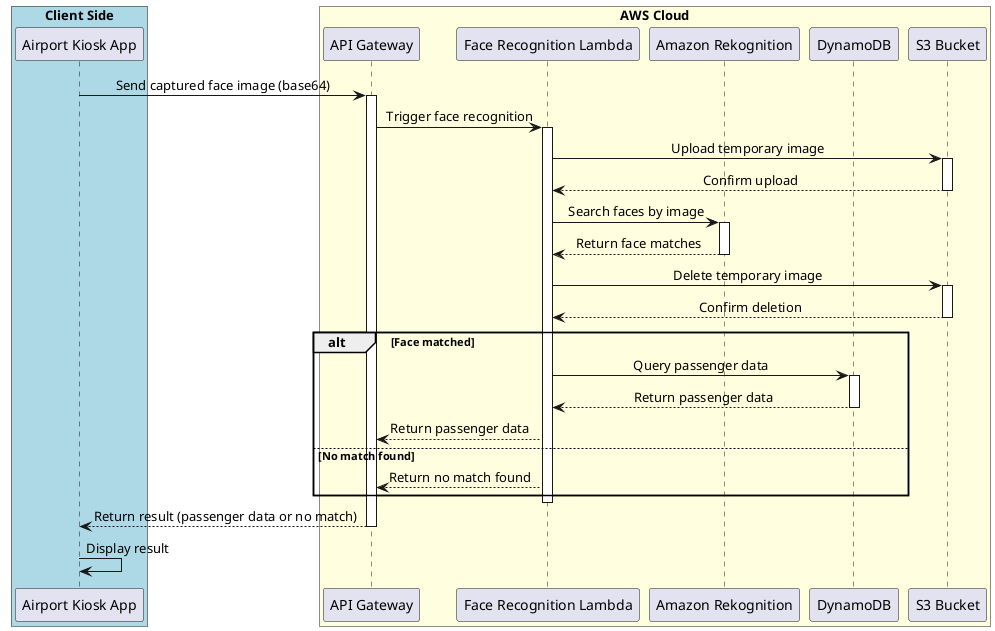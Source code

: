 @startuml Assisted Wayfinding
skinparam sequenceMessageAlign center
skinparam boxPadding 10

box "Client Side" #LightBlue
participant "Airport Kiosk App" as App
end box

box "AWS Cloud" #LightYellow
participant "API Gateway" as API
participant "Face Recognition Lambda" as LambdaFR
participant "Amazon Rekognition" as Rekognition
participant "DynamoDB" as DynamoDB
participant "S3 Bucket" as S3
end box

App -> API: Send captured face image (base64)
activate API

API -> LambdaFR: Trigger face recognition
activate LambdaFR

LambdaFR -> S3: Upload temporary image
activate S3
S3 --> LambdaFR: Confirm upload
deactivate S3

LambdaFR -> Rekognition: Search faces by image
activate Rekognition
Rekognition --> LambdaFR: Return face matches
deactivate Rekognition

LambdaFR -> S3: Delete temporary image
activate S3
S3 --> LambdaFR: Confirm deletion
deactivate S3

alt Face matched
    LambdaFR -> DynamoDB: Query passenger data
    activate DynamoDB
    DynamoDB --> LambdaFR: Return passenger data
    deactivate DynamoDB

    LambdaFR --> API: Return passenger data
else No match found
    LambdaFR --> API: Return no match found
end

deactivate LambdaFR

API --> App: Return result (passenger data or no match)
deactivate API

App -> App: Display result

@enduml
